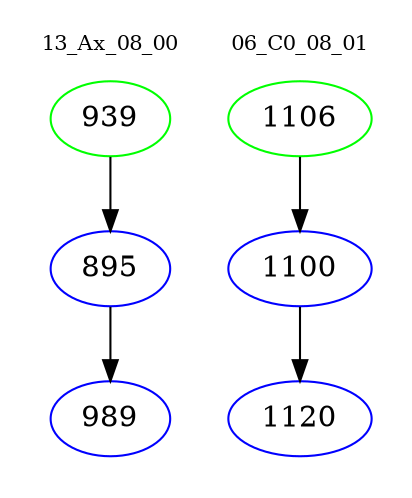 digraph{
subgraph cluster_0 {
color = white
label = "13_Ax_08_00";
fontsize=10;
T0_939 [label="939", color="green"]
T0_939 -> T0_895 [color="black"]
T0_895 [label="895", color="blue"]
T0_895 -> T0_989 [color="black"]
T0_989 [label="989", color="blue"]
}
subgraph cluster_1 {
color = white
label = "06_C0_08_01";
fontsize=10;
T1_1106 [label="1106", color="green"]
T1_1106 -> T1_1100 [color="black"]
T1_1100 [label="1100", color="blue"]
T1_1100 -> T1_1120 [color="black"]
T1_1120 [label="1120", color="blue"]
}
}
